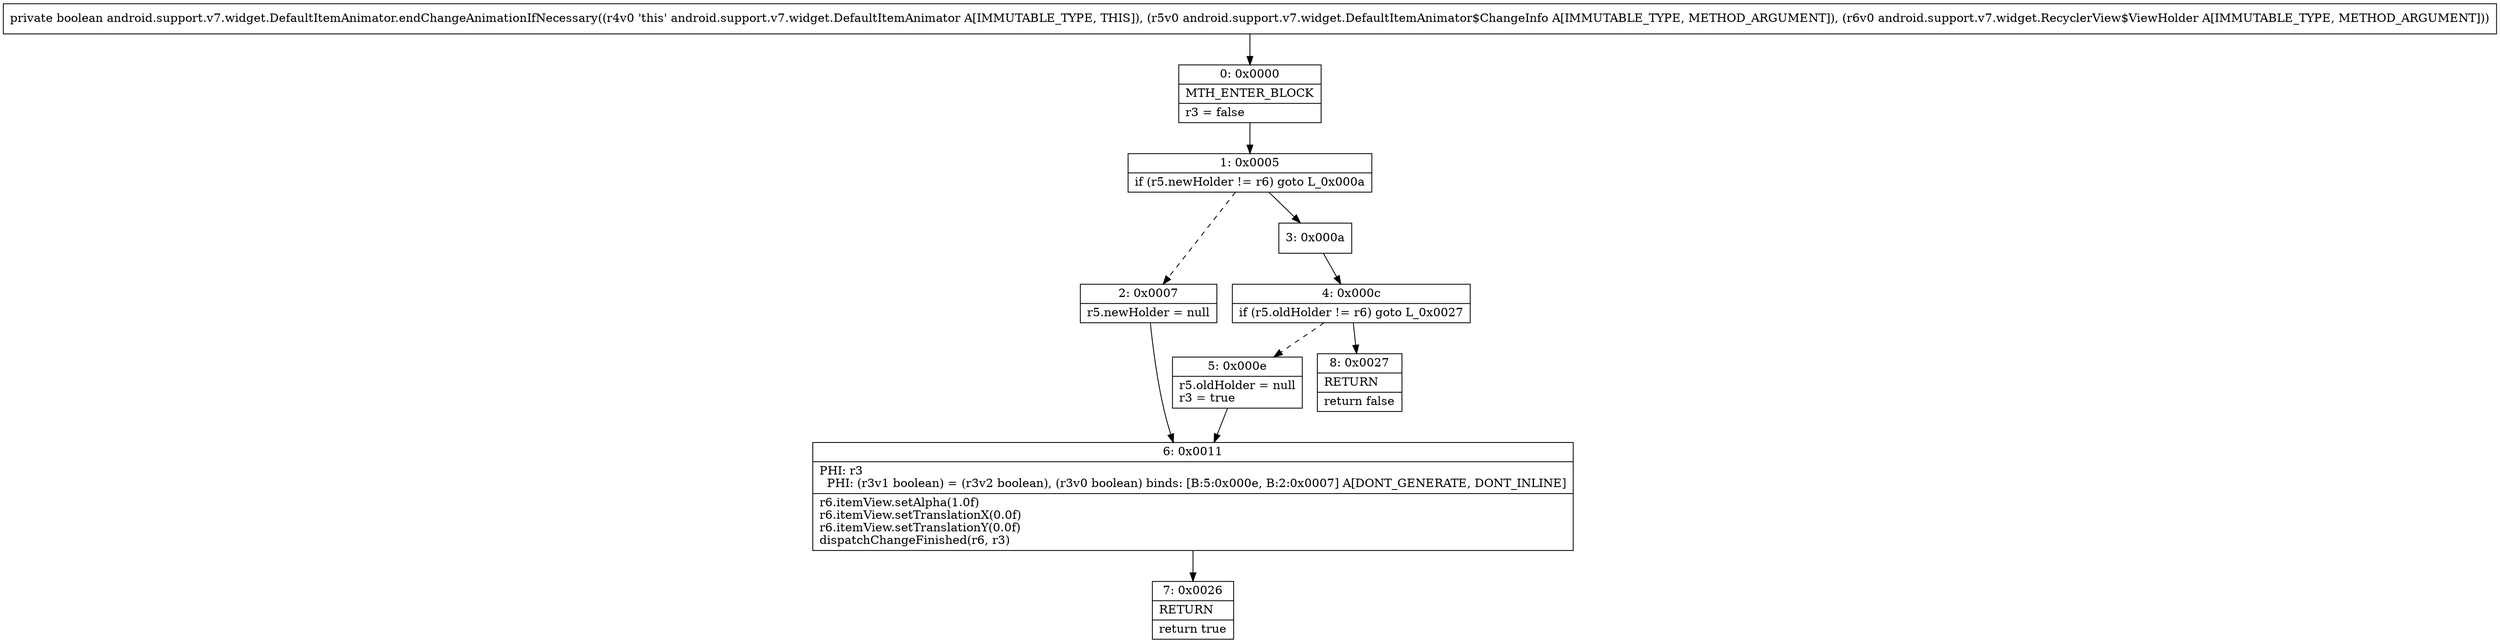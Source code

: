 digraph "CFG forandroid.support.v7.widget.DefaultItemAnimator.endChangeAnimationIfNecessary(Landroid\/support\/v7\/widget\/DefaultItemAnimator$ChangeInfo;Landroid\/support\/v7\/widget\/RecyclerView$ViewHolder;)Z" {
Node_0 [shape=record,label="{0\:\ 0x0000|MTH_ENTER_BLOCK\l|r3 = false\l}"];
Node_1 [shape=record,label="{1\:\ 0x0005|if (r5.newHolder != r6) goto L_0x000a\l}"];
Node_2 [shape=record,label="{2\:\ 0x0007|r5.newHolder = null\l}"];
Node_3 [shape=record,label="{3\:\ 0x000a}"];
Node_4 [shape=record,label="{4\:\ 0x000c|if (r5.oldHolder != r6) goto L_0x0027\l}"];
Node_5 [shape=record,label="{5\:\ 0x000e|r5.oldHolder = null\lr3 = true\l}"];
Node_6 [shape=record,label="{6\:\ 0x0011|PHI: r3 \l  PHI: (r3v1 boolean) = (r3v2 boolean), (r3v0 boolean) binds: [B:5:0x000e, B:2:0x0007] A[DONT_GENERATE, DONT_INLINE]\l|r6.itemView.setAlpha(1.0f)\lr6.itemView.setTranslationX(0.0f)\lr6.itemView.setTranslationY(0.0f)\ldispatchChangeFinished(r6, r3)\l}"];
Node_7 [shape=record,label="{7\:\ 0x0026|RETURN\l|return true\l}"];
Node_8 [shape=record,label="{8\:\ 0x0027|RETURN\l|return false\l}"];
MethodNode[shape=record,label="{private boolean android.support.v7.widget.DefaultItemAnimator.endChangeAnimationIfNecessary((r4v0 'this' android.support.v7.widget.DefaultItemAnimator A[IMMUTABLE_TYPE, THIS]), (r5v0 android.support.v7.widget.DefaultItemAnimator$ChangeInfo A[IMMUTABLE_TYPE, METHOD_ARGUMENT]), (r6v0 android.support.v7.widget.RecyclerView$ViewHolder A[IMMUTABLE_TYPE, METHOD_ARGUMENT])) }"];
MethodNode -> Node_0;
Node_0 -> Node_1;
Node_1 -> Node_2[style=dashed];
Node_1 -> Node_3;
Node_2 -> Node_6;
Node_3 -> Node_4;
Node_4 -> Node_5[style=dashed];
Node_4 -> Node_8;
Node_5 -> Node_6;
Node_6 -> Node_7;
}

